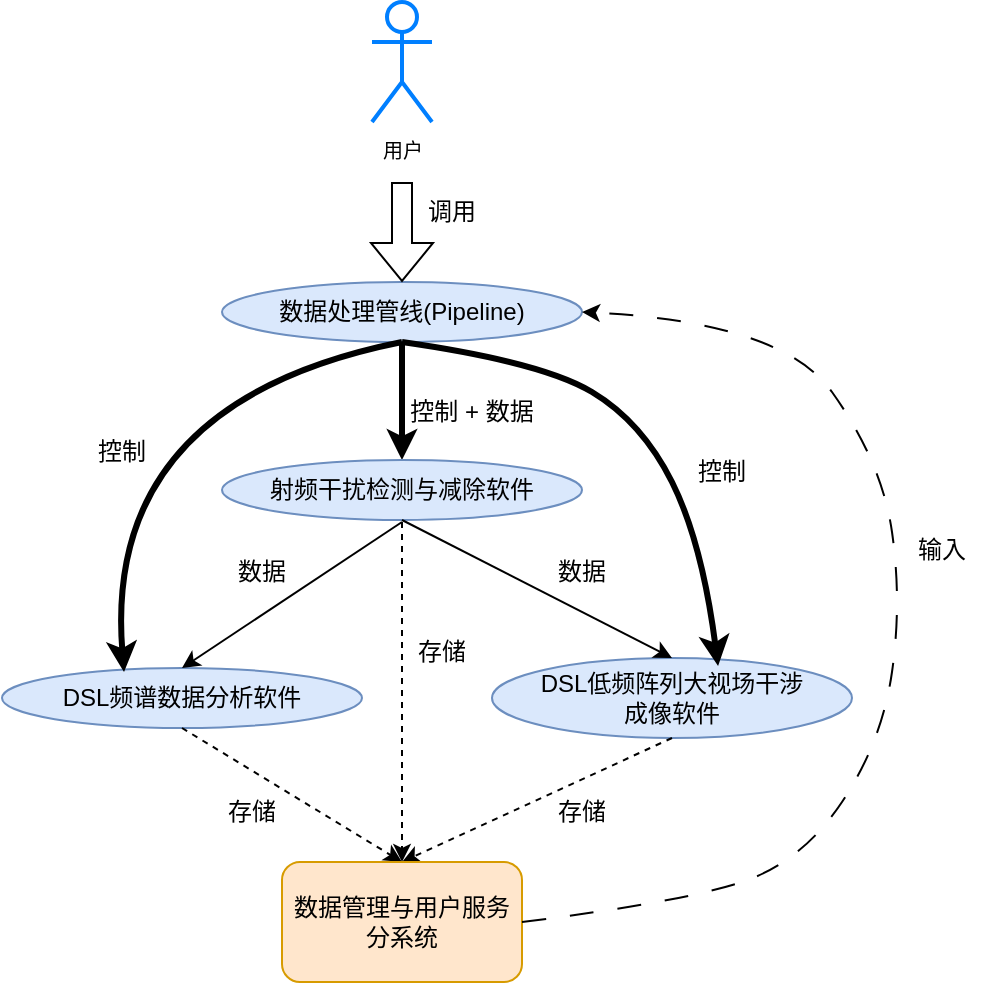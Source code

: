 <mxfile version="26.0.5">
  <diagram name="Page-1" id="Y1tTNQ1TotcdmLNrv95b">
    <mxGraphModel dx="1050" dy="643" grid="1" gridSize="10" guides="1" tooltips="1" connect="1" arrows="1" fold="1" page="1" pageScale="1" pageWidth="850" pageHeight="1100" math="0" shadow="0">
      <root>
        <mxCell id="0" />
        <mxCell id="1" parent="0" />
        <mxCell id="7rlRD8ORiHekn3MZEGjb-1" value="&lt;font style=&quot;font-size: 10px;&quot;&gt;用户&lt;/font&gt;" style="shape=umlActor;verticalLabelPosition=bottom;verticalAlign=top;html=1;outlineConnect=0;fillColor=none;strokeColor=#007FFF;strokeWidth=2;" vertex="1" parent="1">
          <mxGeometry x="345" y="20" width="30" height="60" as="geometry" />
        </mxCell>
        <mxCell id="7rlRD8ORiHekn3MZEGjb-4" style="edgeStyle=orthogonalEdgeStyle;rounded=0;orthogonalLoop=1;jettySize=auto;html=1;exitX=0.5;exitY=1;exitDx=0;exitDy=0;entryX=0.5;entryY=0;entryDx=0;entryDy=0;strokeWidth=3;" edge="1" parent="1" source="7rlRD8ORiHekn3MZEGjb-5" target="7rlRD8ORiHekn3MZEGjb-7">
          <mxGeometry relative="1" as="geometry" />
        </mxCell>
        <mxCell id="7rlRD8ORiHekn3MZEGjb-5" value="数据处理管线(Pipeline)" style="ellipse;whiteSpace=wrap;html=1;fillColor=#dae8fc;strokeColor=#6c8ebf;" vertex="1" parent="1">
          <mxGeometry x="270" y="160" width="180" height="30" as="geometry" />
        </mxCell>
        <mxCell id="7rlRD8ORiHekn3MZEGjb-7" value="射频干扰检测与减除软件" style="ellipse;whiteSpace=wrap;html=1;fillColor=#dae8fc;strokeColor=#6c8ebf;" vertex="1" parent="1">
          <mxGeometry x="270" y="249" width="180" height="30" as="geometry" />
        </mxCell>
        <mxCell id="7rlRD8ORiHekn3MZEGjb-9" value="DSL频谱数据分析软件" style="ellipse;whiteSpace=wrap;html=1;fillColor=#dae8fc;strokeColor=#6c8ebf;" vertex="1" parent="1">
          <mxGeometry x="160" y="353" width="180" height="30" as="geometry" />
        </mxCell>
        <mxCell id="7rlRD8ORiHekn3MZEGjb-10" value="DSL低频阵列大视场干涉&lt;div&gt;成像软件&lt;/div&gt;" style="ellipse;whiteSpace=wrap;html=1;fillColor=#dae8fc;strokeColor=#6c8ebf;" vertex="1" parent="1">
          <mxGeometry x="405" y="348" width="180" height="40" as="geometry" />
        </mxCell>
        <mxCell id="7rlRD8ORiHekn3MZEGjb-30" value="" style="endArrow=classic;html=1;rounded=0;exitX=0.5;exitY=1;exitDx=0;exitDy=0;entryX=0.5;entryY=0;entryDx=0;entryDy=0;" edge="1" parent="1" source="7rlRD8ORiHekn3MZEGjb-7" target="7rlRD8ORiHekn3MZEGjb-10">
          <mxGeometry width="50" height="50" relative="1" as="geometry">
            <mxPoint x="400" y="360" as="sourcePoint" />
            <mxPoint x="450" y="310" as="targetPoint" />
          </mxGeometry>
        </mxCell>
        <mxCell id="7rlRD8ORiHekn3MZEGjb-31" value="" style="endArrow=classic;html=1;rounded=0;entryX=0.5;entryY=0;entryDx=0;entryDy=0;" edge="1" parent="1" target="7rlRD8ORiHekn3MZEGjb-9">
          <mxGeometry width="50" height="50" relative="1" as="geometry">
            <mxPoint x="360" y="280" as="sourcePoint" />
            <mxPoint x="450" y="310" as="targetPoint" />
          </mxGeometry>
        </mxCell>
        <mxCell id="7rlRD8ORiHekn3MZEGjb-32" value="" style="curved=1;endArrow=classic;html=1;rounded=0;exitX=0.5;exitY=1;exitDx=0;exitDy=0;entryX=0.339;entryY=0.067;entryDx=0;entryDy=0;entryPerimeter=0;strokeWidth=3;" edge="1" parent="1" source="7rlRD8ORiHekn3MZEGjb-5" target="7rlRD8ORiHekn3MZEGjb-9">
          <mxGeometry width="50" height="50" relative="1" as="geometry">
            <mxPoint x="400" y="290" as="sourcePoint" />
            <mxPoint x="220" y="350" as="targetPoint" />
            <Array as="points">
              <mxPoint x="210" y="220" />
            </Array>
          </mxGeometry>
        </mxCell>
        <mxCell id="7rlRD8ORiHekn3MZEGjb-33" value="" style="curved=1;endArrow=classic;html=1;rounded=0;exitX=0.5;exitY=1;exitDx=0;exitDy=0;entryX=0.628;entryY=0.1;entryDx=0;entryDy=0;entryPerimeter=0;strokeWidth=3;" edge="1" parent="1" source="7rlRD8ORiHekn3MZEGjb-5" target="7rlRD8ORiHekn3MZEGjb-10">
          <mxGeometry width="50" height="50" relative="1" as="geometry">
            <mxPoint x="400" y="290" as="sourcePoint" />
            <mxPoint x="450" y="240" as="targetPoint" />
            <Array as="points">
              <mxPoint x="430" y="200" />
              <mxPoint x="480" y="230" />
              <mxPoint x="510" y="290" />
            </Array>
          </mxGeometry>
        </mxCell>
        <mxCell id="7rlRD8ORiHekn3MZEGjb-34" value="" style="shape=flexArrow;endArrow=classic;html=1;rounded=0;entryX=0.5;entryY=0;entryDx=0;entryDy=0;" edge="1" parent="1" target="7rlRD8ORiHekn3MZEGjb-5">
          <mxGeometry width="50" height="50" relative="1" as="geometry">
            <mxPoint x="360" y="110" as="sourcePoint" />
            <mxPoint x="450" y="240" as="targetPoint" />
          </mxGeometry>
        </mxCell>
        <mxCell id="7rlRD8ORiHekn3MZEGjb-35" value="" style="endArrow=classic;html=1;rounded=0;dashed=1;entryX=0.5;entryY=0;entryDx=0;entryDy=0;" edge="1" parent="1" target="7rlRD8ORiHekn3MZEGjb-49">
          <mxGeometry width="50" height="50" relative="1" as="geometry">
            <mxPoint x="360" y="280" as="sourcePoint" />
            <mxPoint x="360" y="440" as="targetPoint" />
          </mxGeometry>
        </mxCell>
        <mxCell id="7rlRD8ORiHekn3MZEGjb-36" value="" style="endArrow=classic;html=1;rounded=0;exitX=0.5;exitY=1;exitDx=0;exitDy=0;dashed=1;entryX=0.5;entryY=0;entryDx=0;entryDy=0;" edge="1" parent="1" source="7rlRD8ORiHekn3MZEGjb-9" target="7rlRD8ORiHekn3MZEGjb-49">
          <mxGeometry width="50" height="50" relative="1" as="geometry">
            <mxPoint x="400" y="290" as="sourcePoint" />
            <mxPoint x="360" y="440" as="targetPoint" />
          </mxGeometry>
        </mxCell>
        <mxCell id="7rlRD8ORiHekn3MZEGjb-37" value="" style="endArrow=classic;html=1;rounded=0;exitX=0.5;exitY=1;exitDx=0;exitDy=0;dashed=1;entryX=0.5;entryY=0;entryDx=0;entryDy=0;" edge="1" parent="1" source="7rlRD8ORiHekn3MZEGjb-10" target="7rlRD8ORiHekn3MZEGjb-49">
          <mxGeometry width="50" height="50" relative="1" as="geometry">
            <mxPoint x="430" y="310" as="sourcePoint" />
            <mxPoint x="360" y="440" as="targetPoint" />
          </mxGeometry>
        </mxCell>
        <mxCell id="7rlRD8ORiHekn3MZEGjb-39" value="调用" style="text;html=1;align=center;verticalAlign=middle;whiteSpace=wrap;rounded=0;" vertex="1" parent="1">
          <mxGeometry x="350" y="110" width="70" height="30" as="geometry" />
        </mxCell>
        <mxCell id="7rlRD8ORiHekn3MZEGjb-40" value="控制" style="text;html=1;align=center;verticalAlign=middle;whiteSpace=wrap;rounded=0;" vertex="1" parent="1">
          <mxGeometry x="190" y="230" width="60" height="30" as="geometry" />
        </mxCell>
        <mxCell id="7rlRD8ORiHekn3MZEGjb-41" value="控制" style="text;html=1;align=center;verticalAlign=middle;whiteSpace=wrap;rounded=0;" vertex="1" parent="1">
          <mxGeometry x="490" y="240" width="60" height="30" as="geometry" />
        </mxCell>
        <mxCell id="7rlRD8ORiHekn3MZEGjb-42" value="控制 + 数据" style="text;html=1;align=center;verticalAlign=middle;whiteSpace=wrap;rounded=0;" vertex="1" parent="1">
          <mxGeometry x="360" y="210" width="70" height="30" as="geometry" />
        </mxCell>
        <mxCell id="7rlRD8ORiHekn3MZEGjb-43" value="数据" style="text;html=1;align=center;verticalAlign=middle;whiteSpace=wrap;rounded=0;" vertex="1" parent="1">
          <mxGeometry x="260" y="290" width="60" height="30" as="geometry" />
        </mxCell>
        <mxCell id="7rlRD8ORiHekn3MZEGjb-44" value="数据" style="text;html=1;align=center;verticalAlign=middle;whiteSpace=wrap;rounded=0;" vertex="1" parent="1">
          <mxGeometry x="420" y="290" width="60" height="30" as="geometry" />
        </mxCell>
        <mxCell id="7rlRD8ORiHekn3MZEGjb-45" value="存储" style="text;html=1;align=center;verticalAlign=middle;whiteSpace=wrap;rounded=0;" vertex="1" parent="1">
          <mxGeometry x="255" y="410" width="60" height="30" as="geometry" />
        </mxCell>
        <mxCell id="7rlRD8ORiHekn3MZEGjb-46" value="存储" style="text;html=1;align=center;verticalAlign=middle;whiteSpace=wrap;rounded=0;" vertex="1" parent="1">
          <mxGeometry x="350" y="330" width="60" height="30" as="geometry" />
        </mxCell>
        <mxCell id="7rlRD8ORiHekn3MZEGjb-47" value="存储" style="text;html=1;align=center;verticalAlign=middle;whiteSpace=wrap;rounded=0;" vertex="1" parent="1">
          <mxGeometry x="420" y="410" width="60" height="30" as="geometry" />
        </mxCell>
        <mxCell id="7rlRD8ORiHekn3MZEGjb-49" value="数据管理与用户服务分系统" style="rounded=1;whiteSpace=wrap;html=1;fillColor=#ffe6cc;strokeColor=#d79b00;" vertex="1" parent="1">
          <mxGeometry x="300" y="450" width="120" height="60" as="geometry" />
        </mxCell>
        <mxCell id="7rlRD8ORiHekn3MZEGjb-50" value="" style="curved=1;endArrow=classic;html=1;rounded=0;exitX=1;exitY=0.5;exitDx=0;exitDy=0;entryX=1;entryY=0.5;entryDx=0;entryDy=0;dashed=1;dashPattern=12 12;" edge="1" parent="1" source="7rlRD8ORiHekn3MZEGjb-49" target="7rlRD8ORiHekn3MZEGjb-5">
          <mxGeometry width="50" height="50" relative="1" as="geometry">
            <mxPoint x="400" y="350" as="sourcePoint" />
            <mxPoint x="450" y="300" as="targetPoint" />
            <Array as="points">
              <mxPoint x="500" y="470" />
              <mxPoint x="560" y="450" />
              <mxPoint x="600" y="390" />
              <mxPoint x="610" y="320" />
              <mxPoint x="600" y="250" />
              <mxPoint x="550" y="180" />
            </Array>
          </mxGeometry>
        </mxCell>
        <mxCell id="7rlRD8ORiHekn3MZEGjb-51" value="输入" style="text;html=1;align=center;verticalAlign=middle;whiteSpace=wrap;rounded=0;" vertex="1" parent="1">
          <mxGeometry x="600" y="279" width="60" height="30" as="geometry" />
        </mxCell>
      </root>
    </mxGraphModel>
  </diagram>
</mxfile>
